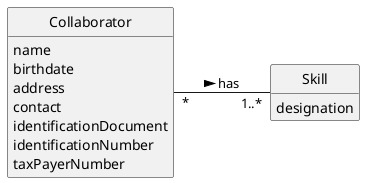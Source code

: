 @startuml
skinparam monochrome true
skinparam packageStyle rectangle
skinparam shadowing false

skinparam classAttributeIconSize 0
left to right direction

hide circle
hide methods

class Skill {
    designation
}

class Collaborator {
    name
    birthdate
    address
    contact
    identificationDocument
    identificationNumber
    taxPayerNumber
}

Collaborator "*" -- "1..*" Skill : has >
@enduml
